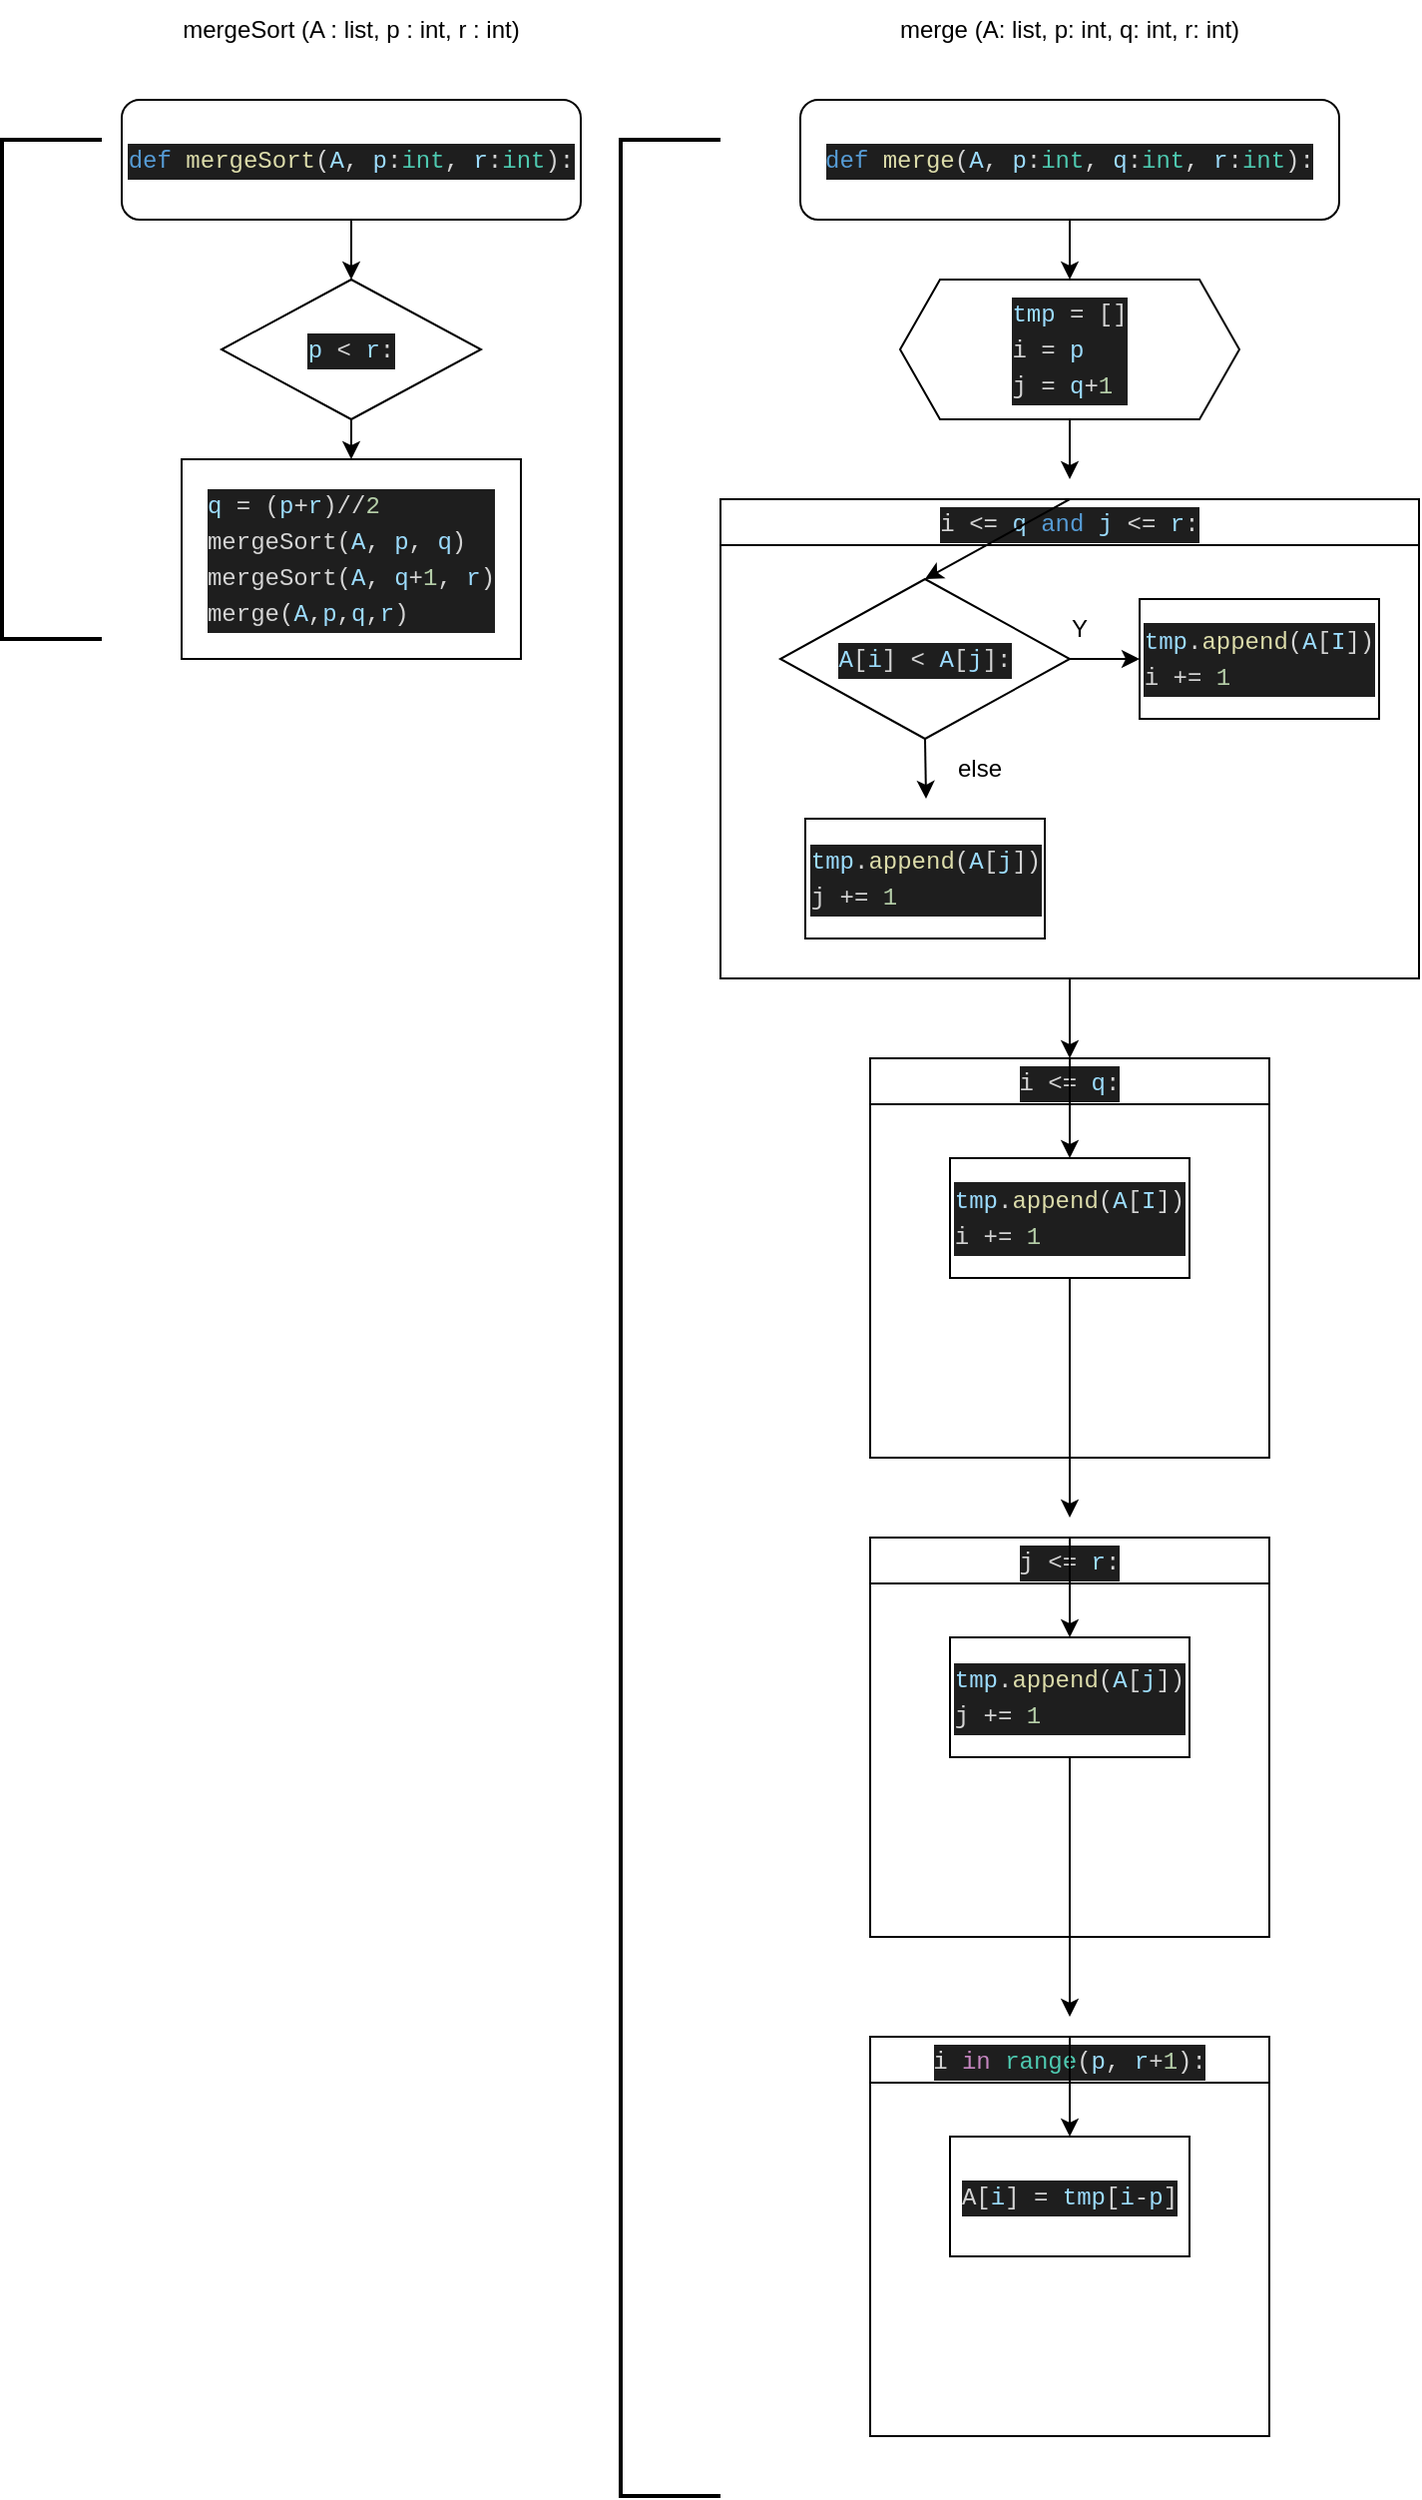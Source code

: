 <mxfile version="21.3.4" type="github">
  <diagram name="페이지-1" id="D8E8UErY1qM5bL83DhNC">
    <mxGraphModel dx="954" dy="647" grid="1" gridSize="10" guides="1" tooltips="1" connect="1" arrows="1" fold="1" page="1" pageScale="1" pageWidth="827" pageHeight="1169" math="0" shadow="0">
      <root>
        <mxCell id="0" />
        <mxCell id="1" parent="0" />
        <mxCell id="hNnRLSEYX066FxZhfKKF-3" style="edgeStyle=orthogonalEdgeStyle;rounded=0;orthogonalLoop=1;jettySize=auto;html=1;exitX=0.5;exitY=1;exitDx=0;exitDy=0;" edge="1" parent="1" source="hNnRLSEYX066FxZhfKKF-1" target="hNnRLSEYX066FxZhfKKF-4">
          <mxGeometry relative="1" as="geometry">
            <mxPoint x="215" y="210" as="targetPoint" />
          </mxGeometry>
        </mxCell>
        <mxCell id="hNnRLSEYX066FxZhfKKF-1" value="&lt;div style=&quot;font-style: normal; font-variant-caps: normal; font-weight: normal; letter-spacing: normal; text-align: start; text-indent: 0px; text-transform: none; word-spacing: 0px; -webkit-text-stroke-width: 0px; text-decoration: none; color: rgb(212, 212, 212); background-color: rgb(30, 30, 30); font-family: Menlo, Monaco, &amp;quot;Courier New&amp;quot;, monospace; font-size: 12px; line-height: 18px;&quot;&gt;&lt;div&gt;&lt;span style=&quot;color: rgb(86, 156, 214);&quot;&gt;def&lt;/span&gt;&lt;span style=&quot;color: rgb(212, 212, 212);&quot;&gt; &lt;/span&gt;&lt;span style=&quot;color: rgb(220, 220, 170);&quot;&gt;mergeSort&lt;/span&gt;&lt;span style=&quot;color: rgb(212, 212, 212);&quot;&gt;(&lt;/span&gt;&lt;span style=&quot;color: rgb(156, 220, 254);&quot;&gt;A&lt;/span&gt;&lt;span style=&quot;color: rgb(212, 212, 212);&quot;&gt;, &lt;/span&gt;&lt;span style=&quot;color: rgb(156, 220, 254);&quot;&gt;p&lt;/span&gt;&lt;span style=&quot;color: rgb(212, 212, 212);&quot;&gt;:&lt;/span&gt;&lt;span style=&quot;color: rgb(78, 201, 176);&quot;&gt;int&lt;/span&gt;&lt;span style=&quot;color: rgb(212, 212, 212);&quot;&gt;, &lt;/span&gt;&lt;span style=&quot;color: rgb(156, 220, 254);&quot;&gt;r&lt;/span&gt;&lt;span style=&quot;color: rgb(212, 212, 212);&quot;&gt;:&lt;/span&gt;&lt;span style=&quot;color: rgb(78, 201, 176);&quot;&gt;int&lt;/span&gt;&lt;span style=&quot;color: rgb(212, 212, 212);&quot;&gt;):&lt;/span&gt;&lt;/div&gt;&lt;/div&gt;" style="rounded=1;whiteSpace=wrap;html=1;" vertex="1" parent="1">
          <mxGeometry x="100" y="120" width="230" height="60" as="geometry" />
        </mxCell>
        <mxCell id="hNnRLSEYX066FxZhfKKF-2" value="mergeSort (A : list, p : int, r : int)" style="text;html=1;strokeColor=none;fillColor=none;align=center;verticalAlign=middle;whiteSpace=wrap;rounded=0;" vertex="1" parent="1">
          <mxGeometry x="105" y="70" width="220" height="30" as="geometry" />
        </mxCell>
        <mxCell id="hNnRLSEYX066FxZhfKKF-6" style="edgeStyle=orthogonalEdgeStyle;rounded=0;orthogonalLoop=1;jettySize=auto;html=1;exitX=0.5;exitY=1;exitDx=0;exitDy=0;" edge="1" parent="1" source="hNnRLSEYX066FxZhfKKF-4">
          <mxGeometry relative="1" as="geometry">
            <mxPoint x="215" y="300" as="targetPoint" />
          </mxGeometry>
        </mxCell>
        <mxCell id="hNnRLSEYX066FxZhfKKF-4" value="&lt;div style=&quot;font-style: normal; font-variant-caps: normal; font-weight: normal; letter-spacing: normal; text-align: start; text-indent: 0px; text-transform: none; word-spacing: 0px; -webkit-text-stroke-width: 0px; text-decoration: none; color: rgb(212, 212, 212); background-color: rgb(30, 30, 30); font-family: Menlo, Monaco, &amp;quot;Courier New&amp;quot;, monospace; font-size: 12px; line-height: 18px;&quot;&gt;&lt;div&gt;&lt;span style=&quot;color: rgb(156, 220, 254);&quot;&gt;p&lt;/span&gt;&lt;span style=&quot;color: rgb(212, 212, 212);&quot;&gt; &amp;lt; &lt;/span&gt;&lt;span style=&quot;color: rgb(156, 220, 254);&quot;&gt;r&lt;/span&gt;&lt;span style=&quot;color: rgb(212, 212, 212);&quot;&gt;:&lt;/span&gt;&lt;/div&gt;&lt;/div&gt;" style="rhombus;whiteSpace=wrap;html=1;" vertex="1" parent="1">
          <mxGeometry x="150" y="210" width="130" height="70" as="geometry" />
        </mxCell>
        <mxCell id="hNnRLSEYX066FxZhfKKF-5" style="edgeStyle=orthogonalEdgeStyle;rounded=0;orthogonalLoop=1;jettySize=auto;html=1;exitX=0.5;exitY=1;exitDx=0;exitDy=0;" edge="1" parent="1" source="hNnRLSEYX066FxZhfKKF-4" target="hNnRLSEYX066FxZhfKKF-4">
          <mxGeometry relative="1" as="geometry" />
        </mxCell>
        <mxCell id="hNnRLSEYX066FxZhfKKF-7" value="&lt;div style=&quot;font-style: normal; font-variant-caps: normal; font-weight: normal; letter-spacing: normal; text-align: start; text-indent: 0px; text-transform: none; word-spacing: 0px; -webkit-text-stroke-width: 0px; text-decoration: none; color: rgb(212, 212, 212); background-color: rgb(30, 30, 30); font-family: Menlo, Monaco, &amp;quot;Courier New&amp;quot;, monospace; font-size: 12px; line-height: 18px;&quot;&gt;&lt;span style=&quot;color: rgb(156, 220, 254);&quot;&gt;q&lt;/span&gt; = (&lt;span style=&quot;color: rgb(156, 220, 254);&quot;&gt;p&lt;/span&gt;+&lt;span style=&quot;color: rgb(156, 220, 254);&quot;&gt;r&lt;/span&gt;)//&lt;span style=&quot;color: rgb(181, 206, 168);&quot;&gt;2&lt;/span&gt;&lt;br&gt;&lt;/div&gt;&lt;div style=&quot;font-style: normal; font-variant-caps: normal; font-weight: normal; letter-spacing: normal; text-align: start; text-indent: 0px; text-transform: none; word-spacing: 0px; -webkit-text-stroke-width: 0px; text-decoration: none; color: rgb(212, 212, 212); background-color: rgb(30, 30, 30); font-family: Menlo, Monaco, &amp;quot;Courier New&amp;quot;, monospace; font-size: 12px; line-height: 18px;&quot;&gt;&lt;div&gt;&lt;div style=&quot;line-height: 18px;&quot;&gt;mergeSort(&lt;span style=&quot;color: rgb(156, 220, 254);&quot;&gt;A&lt;/span&gt;, &lt;span style=&quot;color: rgb(156, 220, 254);&quot;&gt;p&lt;/span&gt;, &lt;span style=&quot;color: rgb(156, 220, 254);&quot;&gt;q&lt;/span&gt;)&lt;/div&gt;&lt;/div&gt;&lt;div style=&quot;line-height: 18px;&quot;&gt;&lt;div style=&quot;line-height: 18px;&quot;&gt;mergeSort(&lt;span style=&quot;color: rgb(156, 220, 254);&quot;&gt;A&lt;/span&gt;, &lt;span style=&quot;color: rgb(156, 220, 254);&quot;&gt;q&lt;/span&gt;+&lt;span style=&quot;color: rgb(181, 206, 168);&quot;&gt;1&lt;/span&gt;, &lt;span style=&quot;color: rgb(156, 220, 254);&quot;&gt;r&lt;/span&gt;)&lt;/div&gt;&lt;div style=&quot;line-height: 18px;&quot;&gt;&lt;div style=&quot;line-height: 18px;&quot;&gt;merge(&lt;span style=&quot;color: rgb(156, 220, 254);&quot;&gt;A&lt;/span&gt;,&lt;span style=&quot;color: rgb(156, 220, 254);&quot;&gt;p&lt;/span&gt;,&lt;span style=&quot;color: rgb(156, 220, 254);&quot;&gt;q&lt;/span&gt;,&lt;span style=&quot;color: rgb(156, 220, 254);&quot;&gt;r&lt;/span&gt;)&lt;/div&gt;&lt;/div&gt;&lt;/div&gt;&lt;/div&gt;" style="rounded=0;whiteSpace=wrap;html=1;" vertex="1" parent="1">
          <mxGeometry x="130" y="300" width="170" height="100" as="geometry" />
        </mxCell>
        <mxCell id="hNnRLSEYX066FxZhfKKF-8" value="" style="strokeWidth=2;html=1;shape=mxgraph.flowchart.annotation_1;align=left;pointerEvents=1;" vertex="1" parent="1">
          <mxGeometry x="40" y="140" width="50" height="250" as="geometry" />
        </mxCell>
        <mxCell id="hNnRLSEYX066FxZhfKKF-11" style="edgeStyle=orthogonalEdgeStyle;rounded=0;orthogonalLoop=1;jettySize=auto;html=1;exitX=0.5;exitY=1;exitDx=0;exitDy=0;" edge="1" parent="1" source="hNnRLSEYX066FxZhfKKF-9">
          <mxGeometry relative="1" as="geometry">
            <mxPoint x="575" y="210" as="targetPoint" />
          </mxGeometry>
        </mxCell>
        <mxCell id="hNnRLSEYX066FxZhfKKF-9" value="&lt;div style=&quot;font-style: normal; font-variant-caps: normal; font-weight: normal; letter-spacing: normal; text-align: start; text-indent: 0px; text-transform: none; word-spacing: 0px; -webkit-text-stroke-width: 0px; text-decoration: none; color: rgb(212, 212, 212); background-color: rgb(30, 30, 30); font-family: Menlo, Monaco, &amp;quot;Courier New&amp;quot;, monospace; font-size: 12px; line-height: 18px;&quot;&gt;&lt;div&gt;&lt;span style=&quot;color: rgb(86, 156, 214);&quot;&gt;def&lt;/span&gt;&lt;span style=&quot;color: rgb(212, 212, 212);&quot;&gt; &lt;/span&gt;&lt;span style=&quot;color: rgb(220, 220, 170);&quot;&gt;merge&lt;/span&gt;&lt;span style=&quot;color: rgb(212, 212, 212);&quot;&gt;(&lt;/span&gt;&lt;span style=&quot;color: rgb(156, 220, 254);&quot;&gt;A&lt;/span&gt;&lt;span style=&quot;color: rgb(212, 212, 212);&quot;&gt;, &lt;/span&gt;&lt;span style=&quot;color: rgb(156, 220, 254);&quot;&gt;p&lt;/span&gt;&lt;span style=&quot;color: rgb(212, 212, 212);&quot;&gt;:&lt;/span&gt;&lt;span style=&quot;color: rgb(78, 201, 176);&quot;&gt;int&lt;/span&gt;&lt;span style=&quot;color: rgb(212, 212, 212);&quot;&gt;, &lt;/span&gt;&lt;span style=&quot;color: rgb(156, 220, 254);&quot;&gt;q&lt;/span&gt;&lt;span style=&quot;color: rgb(212, 212, 212);&quot;&gt;:&lt;/span&gt;&lt;span style=&quot;color: rgb(78, 201, 176);&quot;&gt;int&lt;/span&gt;&lt;span style=&quot;color: rgb(212, 212, 212);&quot;&gt;, &lt;/span&gt;&lt;span style=&quot;color: rgb(156, 220, 254);&quot;&gt;r&lt;/span&gt;&lt;span style=&quot;color: rgb(212, 212, 212);&quot;&gt;:&lt;/span&gt;&lt;span style=&quot;color: rgb(78, 201, 176);&quot;&gt;int&lt;/span&gt;&lt;span style=&quot;color: rgb(212, 212, 212);&quot;&gt;):&lt;/span&gt;&lt;/div&gt;&lt;/div&gt;" style="rounded=1;whiteSpace=wrap;html=1;" vertex="1" parent="1">
          <mxGeometry x="440" y="120" width="270" height="60" as="geometry" />
        </mxCell>
        <mxCell id="hNnRLSEYX066FxZhfKKF-10" value="merge (A: list, p: int, q: int, r: int)" style="text;html=1;strokeColor=none;fillColor=none;align=center;verticalAlign=middle;whiteSpace=wrap;rounded=0;" vertex="1" parent="1">
          <mxGeometry x="465" y="70" width="220" height="30" as="geometry" />
        </mxCell>
        <mxCell id="hNnRLSEYX066FxZhfKKF-13" style="edgeStyle=orthogonalEdgeStyle;rounded=0;orthogonalLoop=1;jettySize=auto;html=1;exitX=0.5;exitY=1;exitDx=0;exitDy=0;" edge="1" parent="1" source="hNnRLSEYX066FxZhfKKF-12">
          <mxGeometry relative="1" as="geometry">
            <mxPoint x="575" y="310" as="targetPoint" />
          </mxGeometry>
        </mxCell>
        <mxCell id="hNnRLSEYX066FxZhfKKF-12" value="&lt;div style=&quot;font-style: normal; font-variant-caps: normal; font-weight: normal; letter-spacing: normal; text-align: start; text-indent: 0px; text-transform: none; word-spacing: 0px; -webkit-text-stroke-width: 0px; text-decoration: none; color: rgb(212, 212, 212); background-color: rgb(30, 30, 30); font-family: Menlo, Monaco, &amp;quot;Courier New&amp;quot;, monospace; font-size: 12px; line-height: 18px;&quot;&gt;&lt;div&gt;&lt;span style=&quot;color: rgb(156, 220, 254);&quot;&gt;tmp&lt;/span&gt;&lt;span style=&quot;color: rgb(212, 212, 212);&quot;&gt; = []&lt;/span&gt;&lt;/div&gt;&lt;div&gt;&lt;div style=&quot;line-height: 18px;&quot;&gt;i = &lt;span style=&quot;color: rgb(156, 220, 254);&quot;&gt;p&lt;/span&gt;&lt;/div&gt;&lt;/div&gt;&lt;div style=&quot;line-height: 18px;&quot;&gt;&lt;div style=&quot;line-height: 18px;&quot;&gt;j = &lt;span style=&quot;color: rgb(156, 220, 254);&quot;&gt;q&lt;/span&gt;+&lt;span style=&quot;color: rgb(181, 206, 168);&quot;&gt;1&lt;/span&gt;&lt;/div&gt;&lt;/div&gt;&lt;/div&gt;" style="shape=hexagon;perimeter=hexagonPerimeter2;whiteSpace=wrap;html=1;fixedSize=1;" vertex="1" parent="1">
          <mxGeometry x="490" y="210" width="170" height="70" as="geometry" />
        </mxCell>
        <mxCell id="hNnRLSEYX066FxZhfKKF-30" style="edgeStyle=orthogonalEdgeStyle;rounded=0;orthogonalLoop=1;jettySize=auto;html=1;exitX=0.5;exitY=1;exitDx=0;exitDy=0;" edge="1" parent="1" source="hNnRLSEYX066FxZhfKKF-14">
          <mxGeometry relative="1" as="geometry">
            <mxPoint x="575" y="600" as="targetPoint" />
          </mxGeometry>
        </mxCell>
        <mxCell id="hNnRLSEYX066FxZhfKKF-14" value="&lt;div style=&quot;font-weight: normal; text-align: start; color: rgb(212, 212, 212); background-color: rgb(30, 30, 30); font-family: Menlo, Monaco, &amp;quot;Courier New&amp;quot;, monospace; line-height: 18px;&quot;&gt;i &amp;lt;= &lt;span style=&quot;color: rgb(156, 220, 254);&quot;&gt;q&lt;/span&gt; &lt;span style=&quot;color: rgb(86, 156, 214);&quot;&gt;and&lt;/span&gt; &lt;span style=&quot;color: rgb(156, 220, 254);&quot;&gt;j&lt;/span&gt; &amp;lt;= &lt;span style=&quot;color: rgb(156, 220, 254);&quot;&gt;r&lt;/span&gt;:&lt;/div&gt;" style="swimlane;whiteSpace=wrap;html=1;" vertex="1" parent="1">
          <mxGeometry x="400" y="320" width="350" height="240" as="geometry" />
        </mxCell>
        <mxCell id="hNnRLSEYX066FxZhfKKF-17" style="edgeStyle=orthogonalEdgeStyle;rounded=0;orthogonalLoop=1;jettySize=auto;html=1;exitX=1;exitY=0.5;exitDx=0;exitDy=0;" edge="1" parent="hNnRLSEYX066FxZhfKKF-14" source="hNnRLSEYX066FxZhfKKF-15">
          <mxGeometry relative="1" as="geometry">
            <mxPoint x="210" y="80" as="targetPoint" />
          </mxGeometry>
        </mxCell>
        <mxCell id="hNnRLSEYX066FxZhfKKF-23" style="edgeStyle=orthogonalEdgeStyle;rounded=0;orthogonalLoop=1;jettySize=auto;html=1;exitX=0.5;exitY=1;exitDx=0;exitDy=0;" edge="1" parent="hNnRLSEYX066FxZhfKKF-14" source="hNnRLSEYX066FxZhfKKF-15">
          <mxGeometry relative="1" as="geometry">
            <mxPoint x="103" y="150" as="targetPoint" />
          </mxGeometry>
        </mxCell>
        <mxCell id="hNnRLSEYX066FxZhfKKF-15" value="&lt;div style=&quot;font-style: normal; font-variant-caps: normal; font-weight: normal; letter-spacing: normal; text-align: start; text-indent: 0px; text-transform: none; word-spacing: 0px; -webkit-text-stroke-width: 0px; text-decoration: none; color: rgb(212, 212, 212); background-color: rgb(30, 30, 30); font-family: Menlo, Monaco, &amp;quot;Courier New&amp;quot;, monospace; font-size: 12px; line-height: 18px;&quot;&gt;&lt;div&gt;&lt;span style=&quot;color: rgb(156, 220, 254);&quot;&gt;A&lt;/span&gt;&lt;span style=&quot;color: rgb(212, 212, 212);&quot;&gt;[&lt;/span&gt;&lt;span style=&quot;color: rgb(156, 220, 254);&quot;&gt;i&lt;/span&gt;&lt;span style=&quot;color: rgb(212, 212, 212);&quot;&gt;] &amp;lt; &lt;/span&gt;&lt;span style=&quot;color: rgb(156, 220, 254);&quot;&gt;A&lt;/span&gt;&lt;span style=&quot;color: rgb(212, 212, 212);&quot;&gt;[&lt;/span&gt;&lt;span style=&quot;color: rgb(156, 220, 254);&quot;&gt;j&lt;/span&gt;&lt;span style=&quot;color: rgb(212, 212, 212);&quot;&gt;]:&lt;/span&gt;&lt;/div&gt;&lt;/div&gt;" style="rhombus;whiteSpace=wrap;html=1;" vertex="1" parent="hNnRLSEYX066FxZhfKKF-14">
          <mxGeometry x="30" y="40" width="145" height="80" as="geometry" />
        </mxCell>
        <mxCell id="hNnRLSEYX066FxZhfKKF-18" value="&lt;div style=&quot;text-align: start; text-indent: 0px; background-color: rgb(30, 30, 30); line-height: 18px;&quot;&gt;&lt;div&gt;&lt;span style=&quot;color: rgb(156, 220, 254); font-family: Menlo, Monaco, &amp;quot;Courier New&amp;quot;, monospace; font-size: 12px; font-style: normal; font-variant-caps: normal; font-weight: normal; letter-spacing: normal; text-transform: none; word-spacing: 0px; text-decoration: none; -webkit-text-stroke-width: 0px;&quot;&gt;tmp&lt;/span&gt;&lt;span style=&quot;color: rgb(212, 212, 212); font-family: Menlo, Monaco, &amp;quot;Courier New&amp;quot;, monospace; font-size: 12px; font-style: normal; font-variant-caps: normal; font-weight: normal; letter-spacing: normal; text-transform: none; word-spacing: 0px; text-decoration: none; -webkit-text-stroke-width: 0px;&quot;&gt;.&lt;/span&gt;&lt;span style=&quot;color: rgb(220, 220, 170); font-family: Menlo, Monaco, &amp;quot;Courier New&amp;quot;, monospace; font-size: 12px; font-style: normal; font-variant-caps: normal; font-weight: normal; letter-spacing: normal; text-transform: none; word-spacing: 0px; text-decoration: none; -webkit-text-stroke-width: 0px;&quot;&gt;append&lt;/span&gt;&lt;span style=&quot;color: rgb(212, 212, 212); font-family: Menlo, Monaco, &amp;quot;Courier New&amp;quot;, monospace; font-size: 12px; font-style: normal; font-variant-caps: normal; font-weight: normal; letter-spacing: normal; text-transform: none; word-spacing: 0px; text-decoration: none; -webkit-text-stroke-width: 0px;&quot;&gt;(&lt;/span&gt;&lt;span style=&quot;color: rgb(156, 220, 254); font-family: Menlo, Monaco, &amp;quot;Courier New&amp;quot;, monospace; font-size: 12px; font-style: normal; font-variant-caps: normal; font-weight: normal; letter-spacing: normal; text-transform: none; word-spacing: 0px; text-decoration: none; -webkit-text-stroke-width: 0px;&quot;&gt;A&lt;/span&gt;&lt;span style=&quot;color: rgb(212, 212, 212); font-family: Menlo, Monaco, &amp;quot;Courier New&amp;quot;, monospace; font-size: 12px; font-style: normal; font-variant-caps: normal; font-weight: normal; letter-spacing: normal; text-transform: none; word-spacing: 0px; text-decoration: none; -webkit-text-stroke-width: 0px;&quot;&gt;[&lt;/span&gt;&lt;font face=&quot;Menlo, Monaco, Courier New, monospace&quot; color=&quot;#9cdcfe&quot;&gt;&lt;span style=&quot;caret-color: rgb(156, 220, 254);&quot;&gt;I&lt;/span&gt;&lt;/font&gt;&lt;font face=&quot;Menlo, Monaco, Courier New, monospace&quot; color=&quot;#d4d4d4&quot;&gt;])&lt;/font&gt;&lt;/div&gt;&lt;div style=&quot;color: rgb(212, 212, 212); font-family: Menlo, Monaco, &amp;quot;Courier New&amp;quot;, monospace; font-size: 12px; font-style: normal; font-variant-caps: normal; font-weight: normal; letter-spacing: normal; text-transform: none; word-spacing: 0px; text-decoration: none; -webkit-text-stroke-width: 0px;&quot;&gt;&lt;div style=&quot;line-height: 18px;&quot;&gt;i += &lt;span style=&quot;color: rgb(181, 206, 168);&quot;&gt;1&lt;/span&gt;&lt;/div&gt;&lt;/div&gt;&lt;/div&gt;" style="rounded=0;whiteSpace=wrap;html=1;" vertex="1" parent="hNnRLSEYX066FxZhfKKF-14">
          <mxGeometry x="210" y="50" width="120" height="60" as="geometry" />
        </mxCell>
        <mxCell id="hNnRLSEYX066FxZhfKKF-22" value="" style="endArrow=classic;html=1;rounded=0;entryX=0.5;entryY=0;entryDx=0;entryDy=0;exitX=0.5;exitY=0;exitDx=0;exitDy=0;" edge="1" parent="hNnRLSEYX066FxZhfKKF-14" source="hNnRLSEYX066FxZhfKKF-14" target="hNnRLSEYX066FxZhfKKF-15">
          <mxGeometry width="50" height="50" relative="1" as="geometry">
            <mxPoint x="-10" y="90" as="sourcePoint" />
            <mxPoint x="40" y="40" as="targetPoint" />
          </mxGeometry>
        </mxCell>
        <mxCell id="hNnRLSEYX066FxZhfKKF-26" value="&lt;div style=&quot;font-style: normal; font-variant-caps: normal; font-weight: normal; letter-spacing: normal; text-align: start; text-indent: 0px; text-transform: none; word-spacing: 0px; -webkit-text-stroke-width: 0px; text-decoration: none; color: rgb(212, 212, 212); background-color: rgb(30, 30, 30); font-family: Menlo, Monaco, &amp;quot;Courier New&amp;quot;, monospace; font-size: 12px; line-height: 18px;&quot;&gt;&lt;div&gt;&lt;span style=&quot;color: rgb(156, 220, 254);&quot;&gt;tmp&lt;/span&gt;&lt;span style=&quot;color: rgb(212, 212, 212);&quot;&gt;.&lt;/span&gt;&lt;span style=&quot;color: rgb(220, 220, 170);&quot;&gt;append&lt;/span&gt;&lt;span style=&quot;color: rgb(212, 212, 212);&quot;&gt;(&lt;/span&gt;&lt;span style=&quot;color: rgb(156, 220, 254);&quot;&gt;A&lt;/span&gt;&lt;span style=&quot;color: rgb(212, 212, 212);&quot;&gt;[&lt;/span&gt;&lt;span style=&quot;color: rgb(156, 220, 254);&quot;&gt;j&lt;/span&gt;&lt;span style=&quot;color: rgb(212, 212, 212);&quot;&gt;])&lt;/span&gt;&lt;/div&gt;&lt;div&gt;&lt;div style=&quot;line-height: 18px;&quot;&gt;j += &lt;span style=&quot;color: rgb(181, 206, 168);&quot;&gt;1&lt;/span&gt;&lt;/div&gt;&lt;/div&gt;&lt;/div&gt;" style="rounded=0;whiteSpace=wrap;html=1;" vertex="1" parent="hNnRLSEYX066FxZhfKKF-14">
          <mxGeometry x="42.5" y="160" width="120" height="60" as="geometry" />
        </mxCell>
        <mxCell id="hNnRLSEYX066FxZhfKKF-27" value="Y" style="text;html=1;strokeColor=none;fillColor=none;align=center;verticalAlign=middle;whiteSpace=wrap;rounded=0;" vertex="1" parent="hNnRLSEYX066FxZhfKKF-14">
          <mxGeometry x="150" y="50" width="60" height="30" as="geometry" />
        </mxCell>
        <mxCell id="hNnRLSEYX066FxZhfKKF-28" value="else" style="text;html=1;strokeColor=none;fillColor=none;align=center;verticalAlign=middle;whiteSpace=wrap;rounded=0;" vertex="1" parent="hNnRLSEYX066FxZhfKKF-14">
          <mxGeometry x="100" y="120" width="60" height="30" as="geometry" />
        </mxCell>
        <mxCell id="hNnRLSEYX066FxZhfKKF-31" value="&lt;div style=&quot;font-weight: normal; text-align: start; color: rgb(212, 212, 212); background-color: rgb(30, 30, 30); font-family: Menlo, Monaco, &amp;quot;Courier New&amp;quot;, monospace; line-height: 18px;&quot;&gt;i &amp;lt;= &lt;span style=&quot;color: rgb(156, 220, 254);&quot;&gt;q&lt;/span&gt;:&lt;/div&gt;" style="swimlane;whiteSpace=wrap;html=1;" vertex="1" parent="1">
          <mxGeometry x="475" y="600" width="200" height="200" as="geometry" />
        </mxCell>
        <mxCell id="hNnRLSEYX066FxZhfKKF-34" style="edgeStyle=orthogonalEdgeStyle;rounded=0;orthogonalLoop=1;jettySize=auto;html=1;exitX=0.5;exitY=1;exitDx=0;exitDy=0;" edge="1" parent="hNnRLSEYX066FxZhfKKF-31" source="hNnRLSEYX066FxZhfKKF-32">
          <mxGeometry relative="1" as="geometry">
            <mxPoint x="100" y="230" as="targetPoint" />
          </mxGeometry>
        </mxCell>
        <mxCell id="hNnRLSEYX066FxZhfKKF-32" value="&lt;div style=&quot;text-align: start; text-indent: 0px; background-color: rgb(30, 30, 30); line-height: 18px;&quot;&gt;&lt;div&gt;&lt;span style=&quot;color: rgb(156, 220, 254); font-family: Menlo, Monaco, &amp;quot;Courier New&amp;quot;, monospace; font-size: 12px; font-style: normal; font-variant-caps: normal; font-weight: normal; letter-spacing: normal; text-transform: none; word-spacing: 0px; text-decoration: none; -webkit-text-stroke-width: 0px;&quot;&gt;tmp&lt;/span&gt;&lt;span style=&quot;color: rgb(212, 212, 212); font-family: Menlo, Monaco, &amp;quot;Courier New&amp;quot;, monospace; font-size: 12px; font-style: normal; font-variant-caps: normal; font-weight: normal; letter-spacing: normal; text-transform: none; word-spacing: 0px; text-decoration: none; -webkit-text-stroke-width: 0px;&quot;&gt;.&lt;/span&gt;&lt;span style=&quot;color: rgb(220, 220, 170); font-family: Menlo, Monaco, &amp;quot;Courier New&amp;quot;, monospace; font-size: 12px; font-style: normal; font-variant-caps: normal; font-weight: normal; letter-spacing: normal; text-transform: none; word-spacing: 0px; text-decoration: none; -webkit-text-stroke-width: 0px;&quot;&gt;append&lt;/span&gt;&lt;span style=&quot;color: rgb(212, 212, 212); font-family: Menlo, Monaco, &amp;quot;Courier New&amp;quot;, monospace; font-size: 12px; font-style: normal; font-variant-caps: normal; font-weight: normal; letter-spacing: normal; text-transform: none; word-spacing: 0px; text-decoration: none; -webkit-text-stroke-width: 0px;&quot;&gt;(&lt;/span&gt;&lt;span style=&quot;color: rgb(156, 220, 254); font-family: Menlo, Monaco, &amp;quot;Courier New&amp;quot;, monospace; font-size: 12px; font-style: normal; font-variant-caps: normal; font-weight: normal; letter-spacing: normal; text-transform: none; word-spacing: 0px; text-decoration: none; -webkit-text-stroke-width: 0px;&quot;&gt;A&lt;/span&gt;&lt;span style=&quot;color: rgb(212, 212, 212); font-family: Menlo, Monaco, &amp;quot;Courier New&amp;quot;, monospace; font-size: 12px; font-style: normal; font-variant-caps: normal; font-weight: normal; letter-spacing: normal; text-transform: none; word-spacing: 0px; text-decoration: none; -webkit-text-stroke-width: 0px;&quot;&gt;[&lt;/span&gt;&lt;font face=&quot;Menlo, Monaco, Courier New, monospace&quot; color=&quot;#9cdcfe&quot;&gt;&lt;span style=&quot;caret-color: rgb(156, 220, 254);&quot;&gt;I&lt;/span&gt;&lt;/font&gt;&lt;font face=&quot;Menlo, Monaco, Courier New, monospace&quot; color=&quot;#d4d4d4&quot;&gt;])&lt;/font&gt;&lt;/div&gt;&lt;div style=&quot;color: rgb(212, 212, 212); font-family: Menlo, Monaco, &amp;quot;Courier New&amp;quot;, monospace; font-size: 12px; font-style: normal; font-variant-caps: normal; font-weight: normal; letter-spacing: normal; text-transform: none; word-spacing: 0px; text-decoration: none; -webkit-text-stroke-width: 0px;&quot;&gt;&lt;div style=&quot;line-height: 18px;&quot;&gt;i += &lt;span style=&quot;color: rgb(181, 206, 168);&quot;&gt;1&lt;/span&gt;&lt;/div&gt;&lt;/div&gt;&lt;/div&gt;" style="rounded=0;whiteSpace=wrap;html=1;" vertex="1" parent="hNnRLSEYX066FxZhfKKF-31">
          <mxGeometry x="40" y="50" width="120" height="60" as="geometry" />
        </mxCell>
        <mxCell id="hNnRLSEYX066FxZhfKKF-33" value="" style="endArrow=classic;html=1;rounded=0;entryX=0.5;entryY=0;entryDx=0;entryDy=0;" edge="1" parent="hNnRLSEYX066FxZhfKKF-31" source="hNnRLSEYX066FxZhfKKF-31" target="hNnRLSEYX066FxZhfKKF-32">
          <mxGeometry width="50" height="50" relative="1" as="geometry">
            <mxPoint x="-85" y="40" as="sourcePoint" />
            <mxPoint x="-35" y="-10" as="targetPoint" />
          </mxGeometry>
        </mxCell>
        <mxCell id="hNnRLSEYX066FxZhfKKF-35" value="&lt;div style=&quot;font-weight: normal; text-align: start; color: rgb(212, 212, 212); background-color: rgb(30, 30, 30); font-family: Menlo, Monaco, &amp;quot;Courier New&amp;quot;, monospace; line-height: 18px;&quot;&gt;j &amp;lt;= &lt;span style=&quot;color: rgb(156, 220, 254);&quot;&gt;r&lt;/span&gt;:&lt;/div&gt;" style="swimlane;whiteSpace=wrap;html=1;" vertex="1" parent="1">
          <mxGeometry x="475" y="840" width="200" height="200" as="geometry" />
        </mxCell>
        <mxCell id="hNnRLSEYX066FxZhfKKF-38" style="edgeStyle=orthogonalEdgeStyle;rounded=0;orthogonalLoop=1;jettySize=auto;html=1;exitX=0.5;exitY=1;exitDx=0;exitDy=0;" edge="1" parent="hNnRLSEYX066FxZhfKKF-35" source="hNnRLSEYX066FxZhfKKF-36">
          <mxGeometry relative="1" as="geometry">
            <mxPoint x="100" y="240" as="targetPoint" />
          </mxGeometry>
        </mxCell>
        <mxCell id="hNnRLSEYX066FxZhfKKF-36" value="&lt;div style=&quot;font-style: normal; font-variant-caps: normal; font-weight: normal; letter-spacing: normal; text-align: start; text-indent: 0px; text-transform: none; word-spacing: 0px; -webkit-text-stroke-width: 0px; text-decoration: none; color: rgb(212, 212, 212); background-color: rgb(30, 30, 30); font-family: Menlo, Monaco, &amp;quot;Courier New&amp;quot;, monospace; font-size: 12px; line-height: 18px;&quot;&gt;&lt;div&gt;&lt;span style=&quot;color: rgb(156, 220, 254);&quot;&gt;tmp&lt;/span&gt;&lt;span style=&quot;color: rgb(212, 212, 212);&quot;&gt;.&lt;/span&gt;&lt;span style=&quot;color: rgb(220, 220, 170);&quot;&gt;append&lt;/span&gt;&lt;span style=&quot;color: rgb(212, 212, 212);&quot;&gt;(&lt;/span&gt;&lt;span style=&quot;color: rgb(156, 220, 254);&quot;&gt;A&lt;/span&gt;&lt;span style=&quot;color: rgb(212, 212, 212);&quot;&gt;[&lt;/span&gt;&lt;span style=&quot;color: rgb(156, 220, 254);&quot;&gt;j&lt;/span&gt;&lt;span style=&quot;color: rgb(212, 212, 212);&quot;&gt;])&lt;/span&gt;&lt;/div&gt;&lt;div&gt;&lt;div style=&quot;line-height: 18px;&quot;&gt;j += &lt;span style=&quot;color: rgb(181, 206, 168);&quot;&gt;1&lt;/span&gt;&lt;/div&gt;&lt;/div&gt;&lt;/div&gt;" style="rounded=0;whiteSpace=wrap;html=1;" vertex="1" parent="hNnRLSEYX066FxZhfKKF-35">
          <mxGeometry x="40" y="50" width="120" height="60" as="geometry" />
        </mxCell>
        <mxCell id="hNnRLSEYX066FxZhfKKF-37" value="" style="endArrow=classic;html=1;rounded=0;entryX=0.5;entryY=0;entryDx=0;entryDy=0;exitX=0.5;exitY=0;exitDx=0;exitDy=0;" edge="1" parent="hNnRLSEYX066FxZhfKKF-35" source="hNnRLSEYX066FxZhfKKF-35" target="hNnRLSEYX066FxZhfKKF-36">
          <mxGeometry width="50" height="50" relative="1" as="geometry">
            <mxPoint x="-85" y="120" as="sourcePoint" />
            <mxPoint x="-35" y="70" as="targetPoint" />
          </mxGeometry>
        </mxCell>
        <mxCell id="hNnRLSEYX066FxZhfKKF-39" value="&lt;div style=&quot;font-weight: normal; text-align: start; color: rgb(212, 212, 212); background-color: rgb(30, 30, 30); font-family: Menlo, Monaco, &amp;quot;Courier New&amp;quot;, monospace; line-height: 18px;&quot;&gt;i &lt;span style=&quot;color: rgb(197, 134, 192);&quot;&gt;in&lt;/span&gt; &lt;span style=&quot;color: rgb(78, 201, 176);&quot;&gt;range&lt;/span&gt;(&lt;span style=&quot;color: rgb(156, 220, 254);&quot;&gt;p&lt;/span&gt;, &lt;span style=&quot;color: rgb(156, 220, 254);&quot;&gt;r&lt;/span&gt;+&lt;span style=&quot;color: rgb(181, 206, 168);&quot;&gt;1&lt;/span&gt;):&lt;/div&gt;" style="swimlane;whiteSpace=wrap;html=1;" vertex="1" parent="1">
          <mxGeometry x="475" y="1090" width="200" height="200" as="geometry" />
        </mxCell>
        <mxCell id="hNnRLSEYX066FxZhfKKF-40" value="&lt;div style=&quot;text-align: start; color: rgb(212, 212, 212); background-color: rgb(30, 30, 30); font-family: Menlo, Monaco, &amp;quot;Courier New&amp;quot;, monospace; line-height: 18px;&quot;&gt; A[&lt;span style=&quot;color: rgb(156, 220, 254);&quot;&gt;i&lt;/span&gt;] = &lt;span style=&quot;color: rgb(156, 220, 254);&quot;&gt;tmp&lt;/span&gt;[&lt;span style=&quot;color: rgb(156, 220, 254);&quot;&gt;i&lt;/span&gt;-&lt;span style=&quot;color: rgb(156, 220, 254);&quot;&gt;p&lt;/span&gt;]&lt;/div&gt;" style="rounded=0;whiteSpace=wrap;html=1;" vertex="1" parent="hNnRLSEYX066FxZhfKKF-39">
          <mxGeometry x="40" y="50" width="120" height="60" as="geometry" />
        </mxCell>
        <mxCell id="hNnRLSEYX066FxZhfKKF-41" value="" style="endArrow=classic;html=1;rounded=0;entryX=0.5;entryY=0;entryDx=0;entryDy=0;" edge="1" parent="hNnRLSEYX066FxZhfKKF-39" source="hNnRLSEYX066FxZhfKKF-39" target="hNnRLSEYX066FxZhfKKF-40">
          <mxGeometry width="50" height="50" relative="1" as="geometry">
            <mxPoint x="-85" y="60" as="sourcePoint" />
            <mxPoint x="-35" y="10" as="targetPoint" />
          </mxGeometry>
        </mxCell>
        <mxCell id="hNnRLSEYX066FxZhfKKF-42" value="" style="strokeWidth=2;html=1;shape=mxgraph.flowchart.annotation_1;align=left;pointerEvents=1;" vertex="1" parent="1">
          <mxGeometry x="350" y="140" width="50" height="1180" as="geometry" />
        </mxCell>
      </root>
    </mxGraphModel>
  </diagram>
</mxfile>
